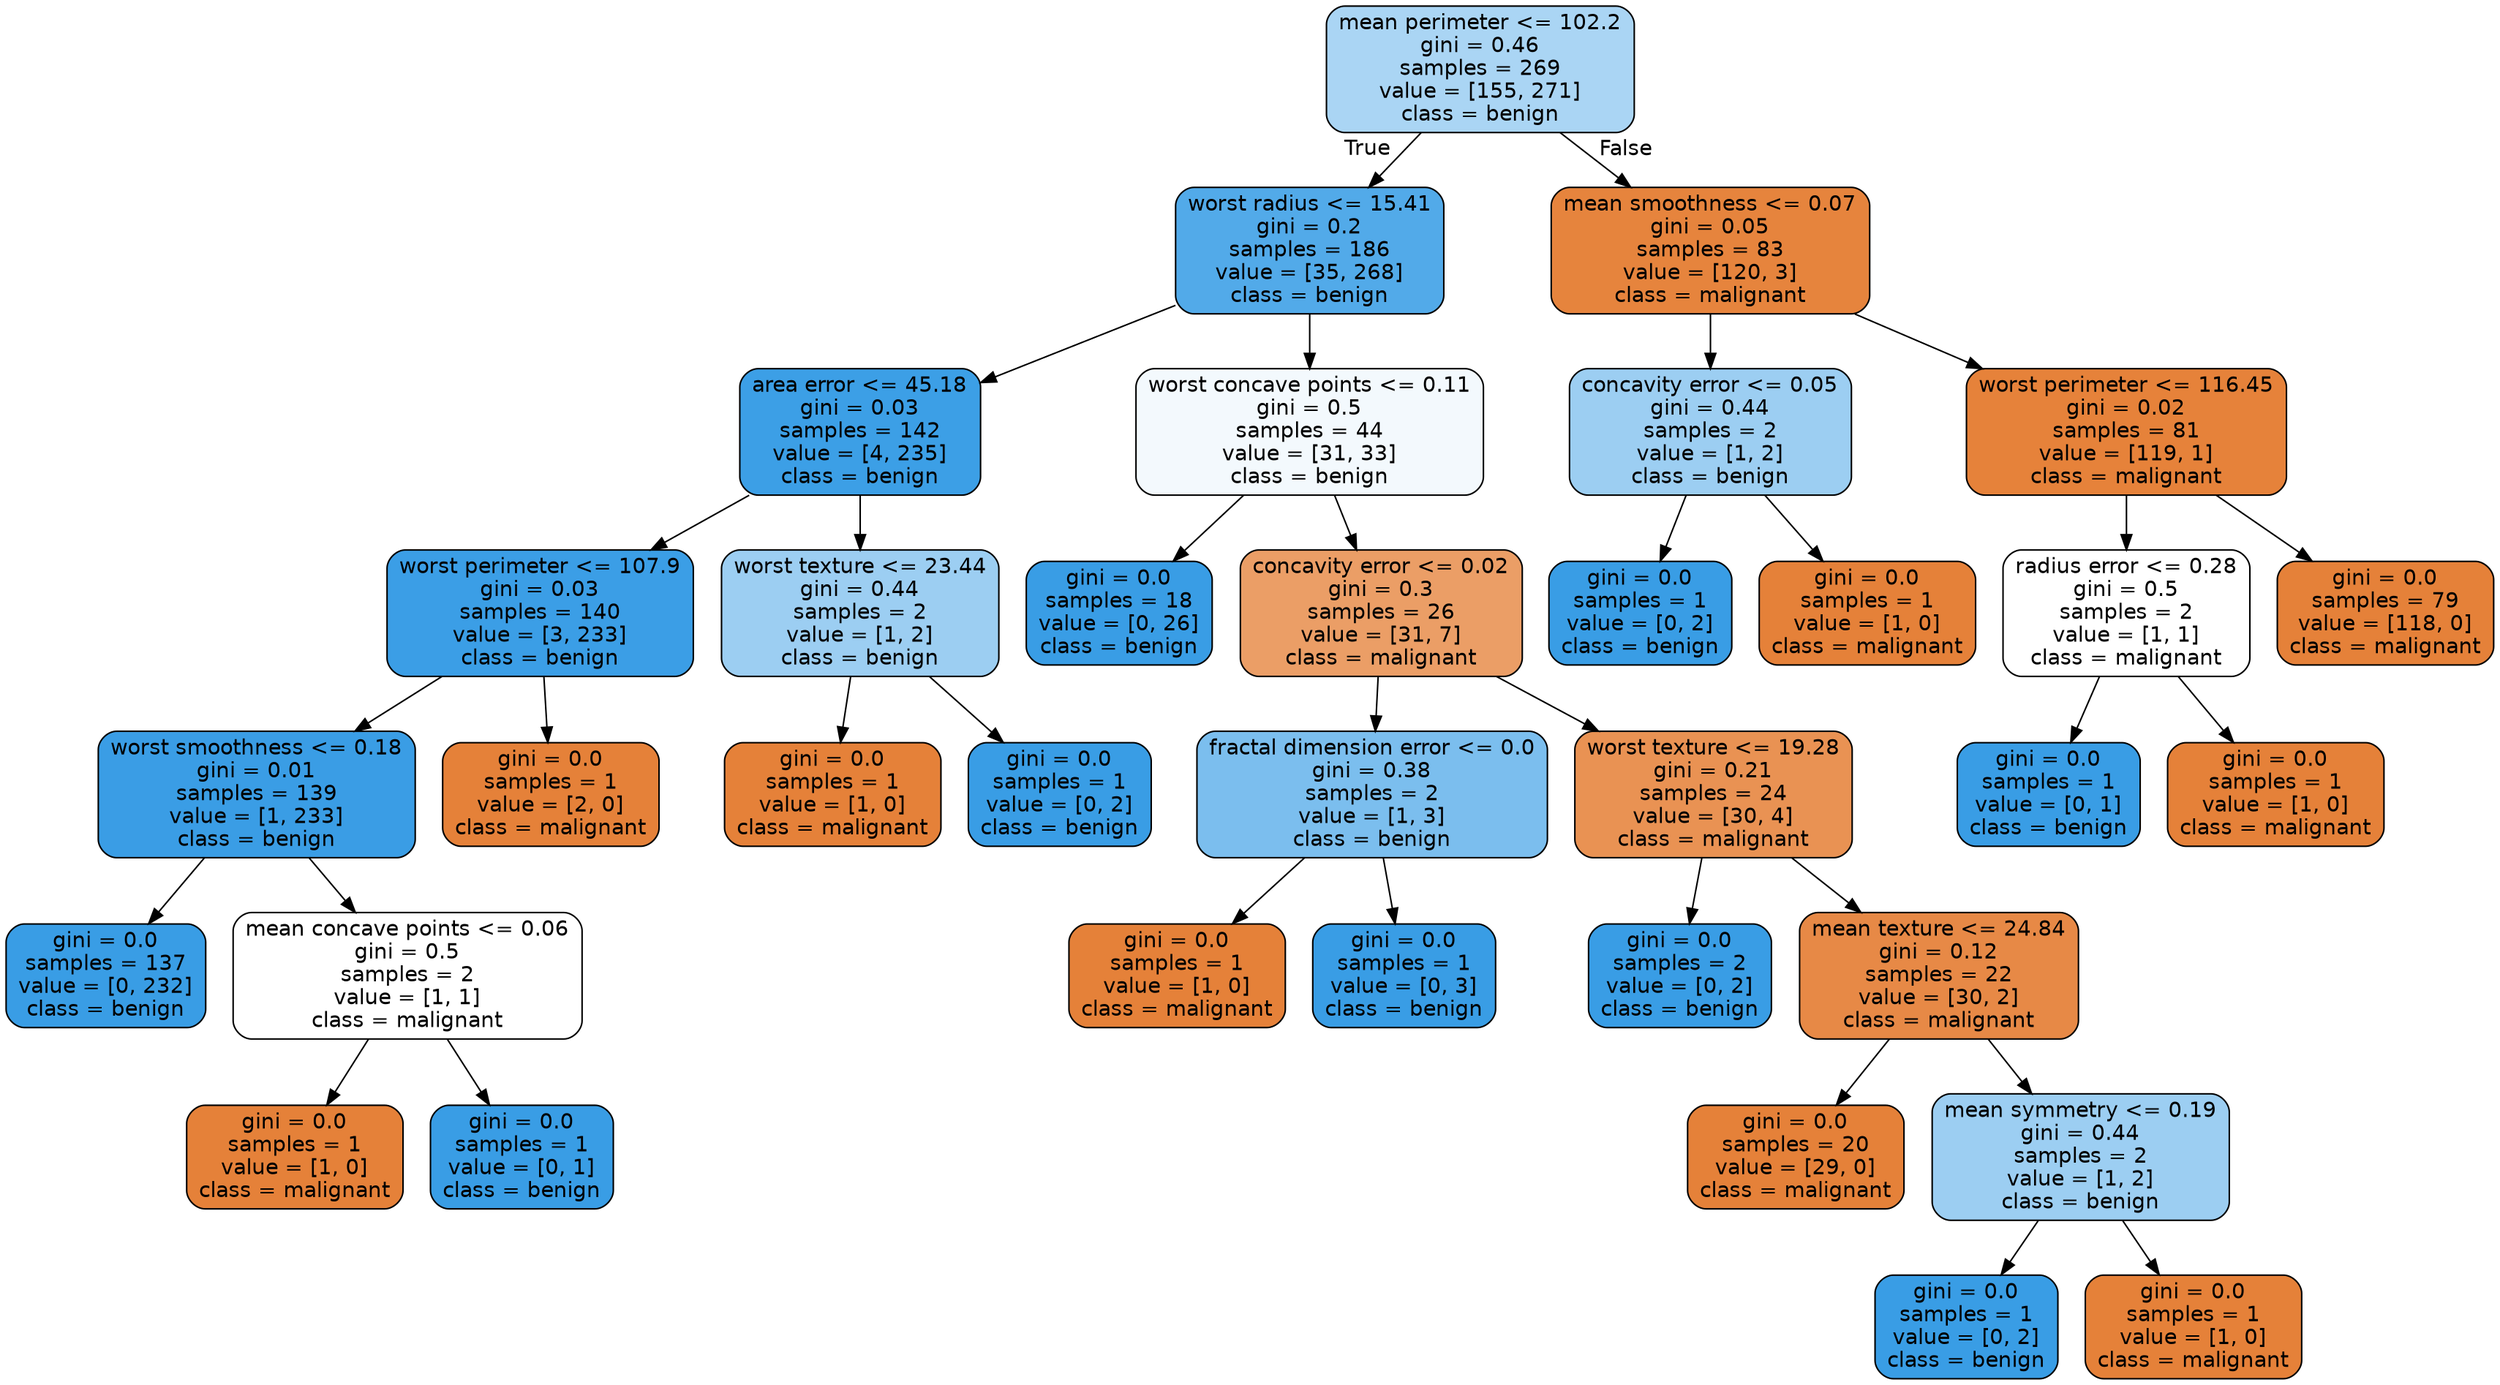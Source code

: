 digraph Tree {
node [shape=box, style="filled, rounded", color="black", fontname=helvetica] ;
edge [fontname=helvetica] ;
0 [label="mean perimeter <= 102.2\ngini = 0.46\nsamples = 269\nvalue = [155, 271]\nclass = benign", fillcolor="#399de56d"] ;
1 [label="worst radius <= 15.41\ngini = 0.2\nsamples = 186\nvalue = [35, 268]\nclass = benign", fillcolor="#399de5de"] ;
0 -> 1 [labeldistance=2.5, labelangle=45, headlabel="True"] ;
2 [label="area error <= 45.18\ngini = 0.03\nsamples = 142\nvalue = [4, 235]\nclass = benign", fillcolor="#399de5fb"] ;
1 -> 2 ;
3 [label="worst perimeter <= 107.9\ngini = 0.03\nsamples = 140\nvalue = [3, 233]\nclass = benign", fillcolor="#399de5fc"] ;
2 -> 3 ;
4 [label="worst smoothness <= 0.18\ngini = 0.01\nsamples = 139\nvalue = [1, 233]\nclass = benign", fillcolor="#399de5fe"] ;
3 -> 4 ;
5 [label="gini = 0.0\nsamples = 137\nvalue = [0, 232]\nclass = benign", fillcolor="#399de5ff"] ;
4 -> 5 ;
6 [label="mean concave points <= 0.06\ngini = 0.5\nsamples = 2\nvalue = [1, 1]\nclass = malignant", fillcolor="#e5813900"] ;
4 -> 6 ;
7 [label="gini = 0.0\nsamples = 1\nvalue = [1, 0]\nclass = malignant", fillcolor="#e58139ff"] ;
6 -> 7 ;
8 [label="gini = 0.0\nsamples = 1\nvalue = [0, 1]\nclass = benign", fillcolor="#399de5ff"] ;
6 -> 8 ;
9 [label="gini = 0.0\nsamples = 1\nvalue = [2, 0]\nclass = malignant", fillcolor="#e58139ff"] ;
3 -> 9 ;
10 [label="worst texture <= 23.44\ngini = 0.44\nsamples = 2\nvalue = [1, 2]\nclass = benign", fillcolor="#399de57f"] ;
2 -> 10 ;
11 [label="gini = 0.0\nsamples = 1\nvalue = [1, 0]\nclass = malignant", fillcolor="#e58139ff"] ;
10 -> 11 ;
12 [label="gini = 0.0\nsamples = 1\nvalue = [0, 2]\nclass = benign", fillcolor="#399de5ff"] ;
10 -> 12 ;
13 [label="worst concave points <= 0.11\ngini = 0.5\nsamples = 44\nvalue = [31, 33]\nclass = benign", fillcolor="#399de50f"] ;
1 -> 13 ;
14 [label="gini = 0.0\nsamples = 18\nvalue = [0, 26]\nclass = benign", fillcolor="#399de5ff"] ;
13 -> 14 ;
15 [label="concavity error <= 0.02\ngini = 0.3\nsamples = 26\nvalue = [31, 7]\nclass = malignant", fillcolor="#e58139c5"] ;
13 -> 15 ;
16 [label="fractal dimension error <= 0.0\ngini = 0.38\nsamples = 2\nvalue = [1, 3]\nclass = benign", fillcolor="#399de5aa"] ;
15 -> 16 ;
17 [label="gini = 0.0\nsamples = 1\nvalue = [1, 0]\nclass = malignant", fillcolor="#e58139ff"] ;
16 -> 17 ;
18 [label="gini = 0.0\nsamples = 1\nvalue = [0, 3]\nclass = benign", fillcolor="#399de5ff"] ;
16 -> 18 ;
19 [label="worst texture <= 19.28\ngini = 0.21\nsamples = 24\nvalue = [30, 4]\nclass = malignant", fillcolor="#e58139dd"] ;
15 -> 19 ;
20 [label="gini = 0.0\nsamples = 2\nvalue = [0, 2]\nclass = benign", fillcolor="#399de5ff"] ;
19 -> 20 ;
21 [label="mean texture <= 24.84\ngini = 0.12\nsamples = 22\nvalue = [30, 2]\nclass = malignant", fillcolor="#e58139ee"] ;
19 -> 21 ;
22 [label="gini = 0.0\nsamples = 20\nvalue = [29, 0]\nclass = malignant", fillcolor="#e58139ff"] ;
21 -> 22 ;
23 [label="mean symmetry <= 0.19\ngini = 0.44\nsamples = 2\nvalue = [1, 2]\nclass = benign", fillcolor="#399de57f"] ;
21 -> 23 ;
24 [label="gini = 0.0\nsamples = 1\nvalue = [0, 2]\nclass = benign", fillcolor="#399de5ff"] ;
23 -> 24 ;
25 [label="gini = 0.0\nsamples = 1\nvalue = [1, 0]\nclass = malignant", fillcolor="#e58139ff"] ;
23 -> 25 ;
26 [label="mean smoothness <= 0.07\ngini = 0.05\nsamples = 83\nvalue = [120, 3]\nclass = malignant", fillcolor="#e58139f9"] ;
0 -> 26 [labeldistance=2.5, labelangle=-45, headlabel="False"] ;
27 [label="concavity error <= 0.05\ngini = 0.44\nsamples = 2\nvalue = [1, 2]\nclass = benign", fillcolor="#399de57f"] ;
26 -> 27 ;
28 [label="gini = 0.0\nsamples = 1\nvalue = [0, 2]\nclass = benign", fillcolor="#399de5ff"] ;
27 -> 28 ;
29 [label="gini = 0.0\nsamples = 1\nvalue = [1, 0]\nclass = malignant", fillcolor="#e58139ff"] ;
27 -> 29 ;
30 [label="worst perimeter <= 116.45\ngini = 0.02\nsamples = 81\nvalue = [119, 1]\nclass = malignant", fillcolor="#e58139fd"] ;
26 -> 30 ;
31 [label="radius error <= 0.28\ngini = 0.5\nsamples = 2\nvalue = [1, 1]\nclass = malignant", fillcolor="#e5813900"] ;
30 -> 31 ;
32 [label="gini = 0.0\nsamples = 1\nvalue = [0, 1]\nclass = benign", fillcolor="#399de5ff"] ;
31 -> 32 ;
33 [label="gini = 0.0\nsamples = 1\nvalue = [1, 0]\nclass = malignant", fillcolor="#e58139ff"] ;
31 -> 33 ;
34 [label="gini = 0.0\nsamples = 79\nvalue = [118, 0]\nclass = malignant", fillcolor="#e58139ff"] ;
30 -> 34 ;
}